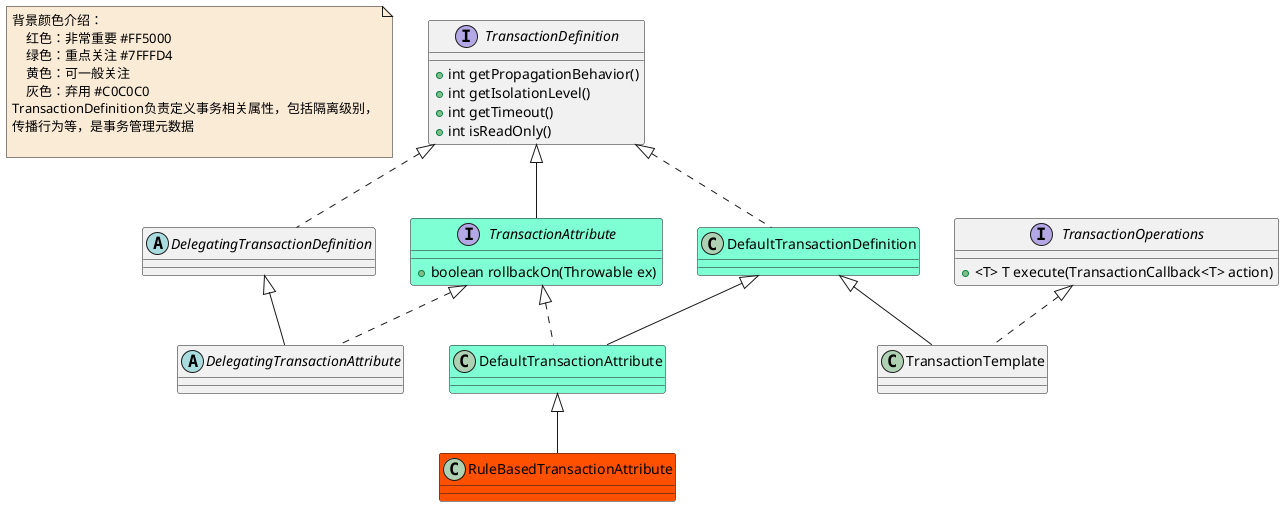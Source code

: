 @startuml

note  as N1 #FAEBD7
    背景颜色介绍：
        红色：非常重要 #FF5000
        绿色：重点关注 #7FFFD4
        黄色：可一般关注
        灰色：弃用 #C0C0C0
    TransactionDefinition负责定义事务相关属性，包括隔离级别，
    传播行为等，是事务管理元数据

end note

interface TransactionDefinition
TransactionDefinition : +int getPropagationBehavior()
TransactionDefinition : +int getIsolationLevel()
TransactionDefinition : +int getTimeout()
TransactionDefinition : +int isReadOnly()
class DefaultTransactionAttribute #7FFFD4
class DefaultTransactionDefinition #7FFFD4
abstract class DelegatingTransactionAttribute
abstract class DelegatingTransactionDefinition
class RuleBasedTransactionAttribute #FF5000
interface TransactionAttribute #7FFFD4
TransactionAttribute : + boolean rollbackOn(Throwable ex)
class TransactionTemplate


interface TransactionOperations
TransactionOperations : +<T> T execute(TransactionCallback<T> action)

DefaultTransactionAttribute <|-- RuleBasedTransactionAttribute

DefaultTransactionDefinition <|-- DefaultTransactionAttribute
DefaultTransactionDefinition <|-- TransactionTemplate


DelegatingTransactionDefinition <|-- DelegatingTransactionAttribute


TransactionAttribute <|.. DefaultTransactionAttribute
TransactionAttribute <|.. DelegatingTransactionAttribute


TransactionDefinition <|.. DefaultTransactionDefinition
TransactionDefinition <|.. DelegatingTransactionDefinition
TransactionDefinition <|-- TransactionAttribute

TransactionOperations <|.. TransactionTemplate


@enduml